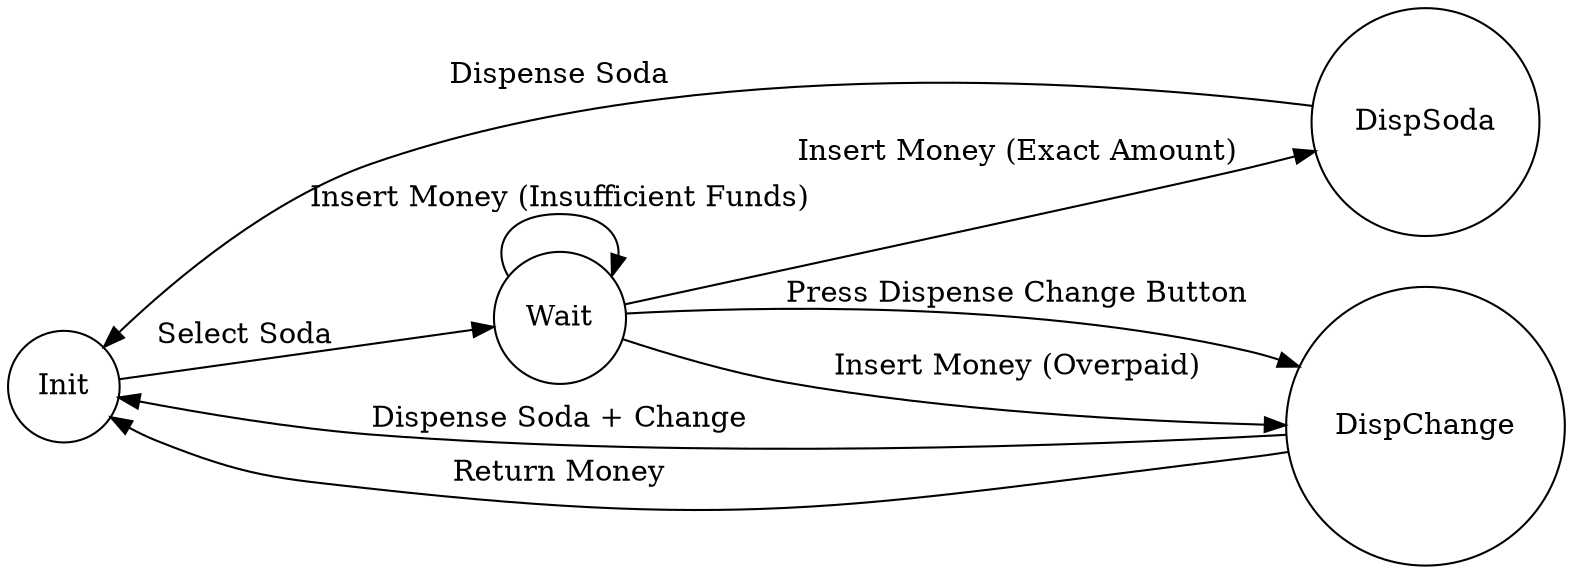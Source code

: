 digraph SodaMachineFSM {
    rankdir=LR;
    node [shape=circle];

    Init -> Wait [label="Select Soda"];
    Wait -> Wait [label="Insert Money (Insufficient Funds)"];
    Wait -> DispSoda [label="Insert Money (Exact Amount)"];
    Wait -> DispChange [label="Insert Money (Overpaid)"];
    Wait -> DispChange [label="Press Dispense Change Button"];
    DispSoda -> Init [label="Dispense Soda"];
    DispChange -> Init [label="Dispense Soda + Change"];
    DispChange -> Init [label="Return Money"];
}
